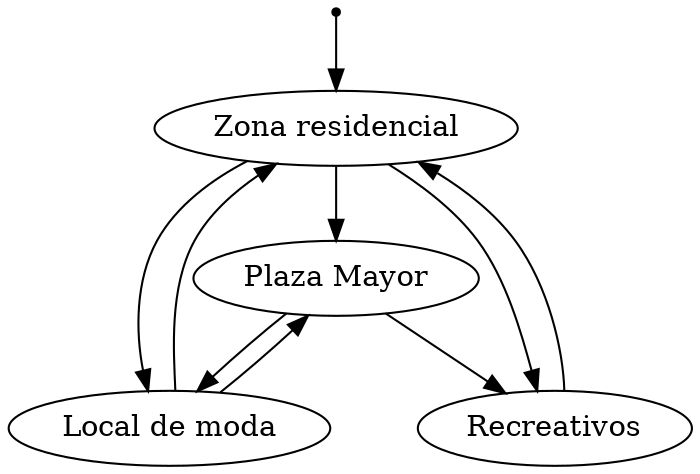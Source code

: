 digraph G {
  {
    node [shape = point ]; qi
    node [shape = ellipse ]
    zona_residencial [label="Zona residencial"]
    plaza_mayor [label="Plaza Mayor"]
    local_de_moda [label="Local de moda"]
    recreativos [label="Recreativos"]
  }
  qi -> zona_residencial
  zona_residencial -> plaza_mayor
  zona_residencial -> local_de_moda
  zona_residencial -> recreativos
  plaza_mayor -> local_de_moda
  plaza_mayor -> local_de_moda [dir=back]
  local_de_moda -> zona_residencial
  plaza_mayor -> recreativos
  recreativos -> zona_residencial

}